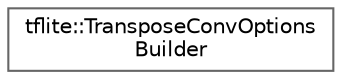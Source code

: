 digraph "Graphical Class Hierarchy"
{
 // LATEX_PDF_SIZE
  bgcolor="transparent";
  edge [fontname=Helvetica,fontsize=10,labelfontname=Helvetica,labelfontsize=10];
  node [fontname=Helvetica,fontsize=10,shape=box,height=0.2,width=0.4];
  rankdir="LR";
  Node0 [id="Node000000",label="tflite::TransposeConvOptions\lBuilder",height=0.2,width=0.4,color="grey40", fillcolor="white", style="filled",URL="$structtflite_1_1_transpose_conv_options_builder.html",tooltip=" "];
}

